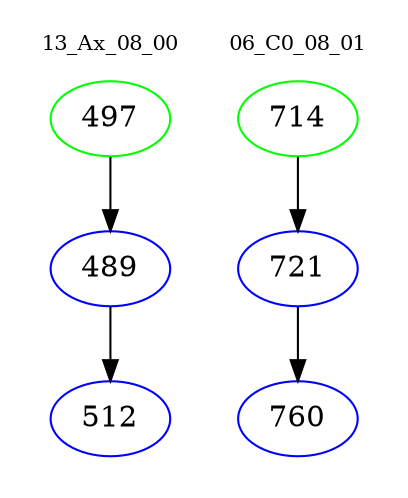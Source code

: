 digraph{
subgraph cluster_0 {
color = white
label = "13_Ax_08_00";
fontsize=10;
T0_497 [label="497", color="green"]
T0_497 -> T0_489 [color="black"]
T0_489 [label="489", color="blue"]
T0_489 -> T0_512 [color="black"]
T0_512 [label="512", color="blue"]
}
subgraph cluster_1 {
color = white
label = "06_C0_08_01";
fontsize=10;
T1_714 [label="714", color="green"]
T1_714 -> T1_721 [color="black"]
T1_721 [label="721", color="blue"]
T1_721 -> T1_760 [color="black"]
T1_760 [label="760", color="blue"]
}
}
